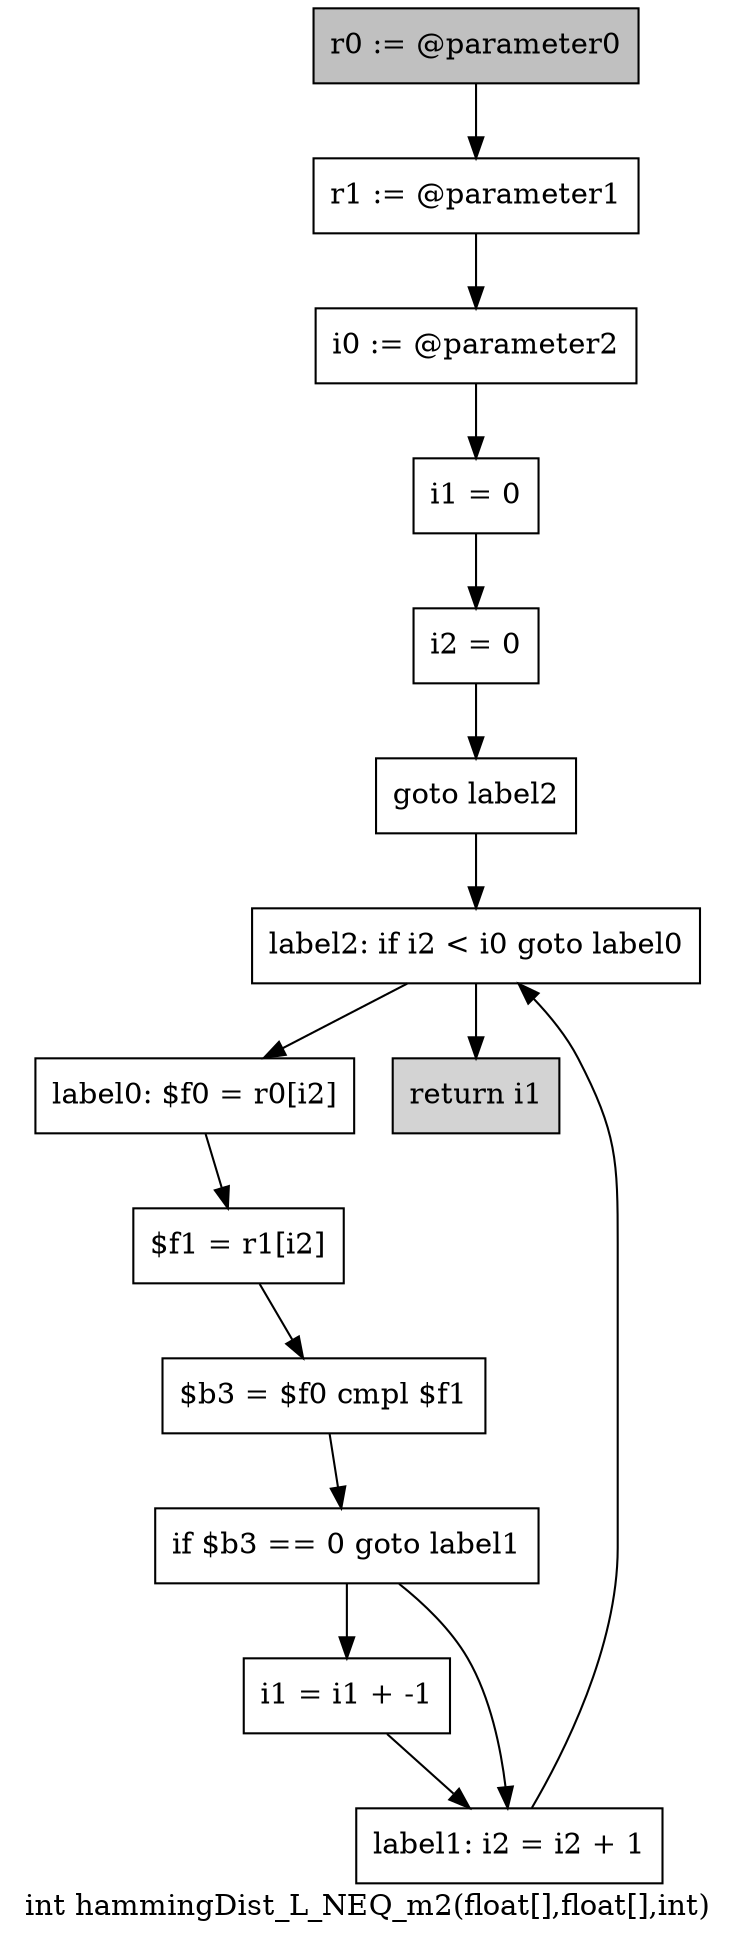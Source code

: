 digraph "int hammingDist_L_NEQ_m2(float[],float[],int)" {
    label="int hammingDist_L_NEQ_m2(float[],float[],int)";
    node [shape=box];
    "0" [style=filled,fillcolor=gray,label="r0 := @parameter0",];
    "1" [label="r1 := @parameter1",];
    "0"->"1";
    "2" [label="i0 := @parameter2",];
    "1"->"2";
    "3" [label="i1 = 0",];
    "2"->"3";
    "4" [label="i2 = 0",];
    "3"->"4";
    "5" [label="goto label2",];
    "4"->"5";
    "12" [label="label2: if i2 < i0 goto label0",];
    "5"->"12";
    "6" [label="label0: $f0 = r0[i2]",];
    "7" [label="$f1 = r1[i2]",];
    "6"->"7";
    "8" [label="$b3 = $f0 cmpl $f1",];
    "7"->"8";
    "9" [label="if $b3 == 0 goto label1",];
    "8"->"9";
    "10" [label="i1 = i1 + -1",];
    "9"->"10";
    "11" [label="label1: i2 = i2 + 1",];
    "9"->"11";
    "10"->"11";
    "11"->"12";
    "12"->"6";
    "13" [style=filled,fillcolor=lightgray,label="return i1",];
    "12"->"13";
}
